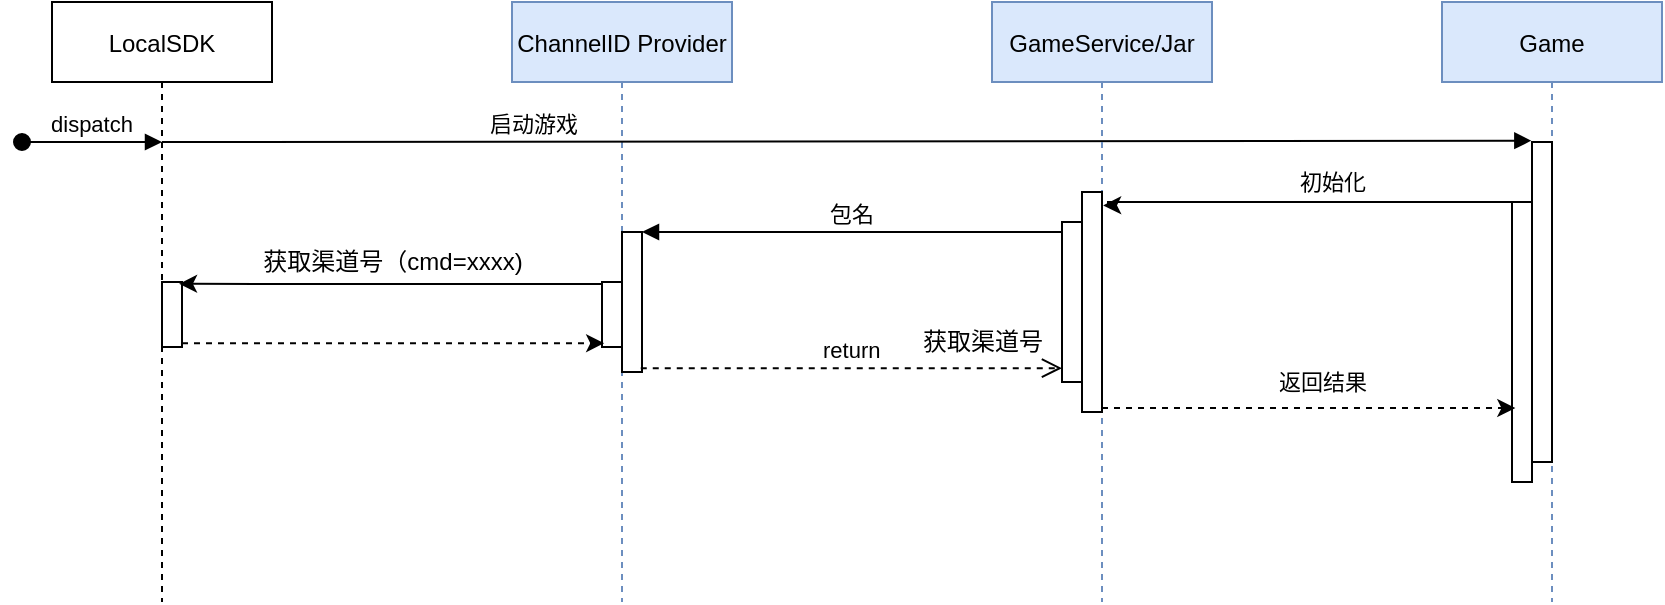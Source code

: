 <mxfile version="18.0.7" type="github">
  <diagram id="kgpKYQtTHZ0yAKxKKP6v" name="Page-1">
    <mxGraphModel dx="1160" dy="641" grid="1" gridSize="10" guides="1" tooltips="1" connect="1" arrows="1" fold="1" page="1" pageScale="1" pageWidth="850" pageHeight="1100" math="0" shadow="0">
      <root>
        <mxCell id="0" />
        <mxCell id="1" parent="0" />
        <mxCell id="3nuBFxr9cyL0pnOWT2aG-1" value="LocalSDK" style="shape=umlLifeline;perimeter=lifelinePerimeter;container=1;collapsible=0;recursiveResize=0;rounded=0;shadow=0;strokeWidth=1;" parent="1" vertex="1">
          <mxGeometry x="95" y="40" width="110" height="300" as="geometry" />
        </mxCell>
        <mxCell id="3nuBFxr9cyL0pnOWT2aG-3" value="dispatch" style="verticalAlign=bottom;startArrow=oval;endArrow=block;startSize=8;shadow=0;strokeWidth=1;" parent="3nuBFxr9cyL0pnOWT2aG-1" edge="1">
          <mxGeometry relative="1" as="geometry">
            <mxPoint x="-15" y="70" as="sourcePoint" />
            <mxPoint x="55" y="70" as="targetPoint" />
          </mxGeometry>
        </mxCell>
        <mxCell id="Ev-nZFd2LsLtF0jfBMwJ-7" value="" style="points=[];perimeter=orthogonalPerimeter;rounded=0;shadow=0;strokeWidth=1;" vertex="1" parent="3nuBFxr9cyL0pnOWT2aG-1">
          <mxGeometry x="55" y="140" width="10" height="32.5" as="geometry" />
        </mxCell>
        <mxCell id="3nuBFxr9cyL0pnOWT2aG-5" value="ChannelID Provider" style="shape=umlLifeline;perimeter=lifelinePerimeter;container=1;collapsible=0;recursiveResize=0;rounded=0;shadow=0;strokeWidth=1;fillColor=#dae8fc;strokeColor=#6c8ebf;" parent="1" vertex="1">
          <mxGeometry x="325" y="40" width="110" height="300" as="geometry" />
        </mxCell>
        <mxCell id="3nuBFxr9cyL0pnOWT2aG-4" value="" style="points=[];perimeter=orthogonalPerimeter;rounded=0;shadow=0;strokeWidth=1;" parent="3nuBFxr9cyL0pnOWT2aG-5" vertex="1">
          <mxGeometry x="55" y="115" width="10" height="70" as="geometry" />
        </mxCell>
        <mxCell id="Ev-nZFd2LsLtF0jfBMwJ-5" value="" style="points=[];perimeter=orthogonalPerimeter;rounded=0;shadow=0;strokeWidth=1;" vertex="1" parent="3nuBFxr9cyL0pnOWT2aG-5">
          <mxGeometry x="45" y="140" width="10" height="32.5" as="geometry" />
        </mxCell>
        <mxCell id="3nuBFxr9cyL0pnOWT2aG-8" value="启动游戏" style="verticalAlign=bottom;endArrow=block;entryX=-0.033;entryY=-0.004;shadow=0;strokeWidth=1;entryDx=0;entryDy=0;entryPerimeter=0;" parent="1" target="Ev-nZFd2LsLtF0jfBMwJ-13" edge="1">
          <mxGeometry x="-0.457" relative="1" as="geometry">
            <mxPoint x="150" y="110" as="sourcePoint" />
            <mxPoint as="offset" />
          </mxGeometry>
        </mxCell>
        <mxCell id="Ev-nZFd2LsLtF0jfBMwJ-1" value="GameService/Jar" style="shape=umlLifeline;perimeter=lifelinePerimeter;container=1;collapsible=0;recursiveResize=0;rounded=0;shadow=0;strokeWidth=1;fillColor=#dae8fc;strokeColor=#6c8ebf;" vertex="1" parent="1">
          <mxGeometry x="565" y="40" width="110" height="300" as="geometry" />
        </mxCell>
        <mxCell id="3nuBFxr9cyL0pnOWT2aG-6" value="" style="points=[];perimeter=orthogonalPerimeter;rounded=0;shadow=0;strokeWidth=1;" parent="Ev-nZFd2LsLtF0jfBMwJ-1" vertex="1">
          <mxGeometry x="45" y="95" width="10" height="110" as="geometry" />
        </mxCell>
        <mxCell id="Ev-nZFd2LsLtF0jfBMwJ-3" value="" style="points=[];perimeter=orthogonalPerimeter;rounded=0;shadow=0;strokeWidth=1;" vertex="1" parent="Ev-nZFd2LsLtF0jfBMwJ-1">
          <mxGeometry x="35" y="110" width="10" height="80" as="geometry" />
        </mxCell>
        <mxCell id="3nuBFxr9cyL0pnOWT2aG-10" value="return" style="verticalAlign=bottom;endArrow=open;dashed=1;endSize=8;exitX=0.938;exitY=0.973;shadow=0;strokeWidth=1;exitDx=0;exitDy=0;exitPerimeter=0;" parent="1" source="3nuBFxr9cyL0pnOWT2aG-4" target="Ev-nZFd2LsLtF0jfBMwJ-3" edge="1">
          <mxGeometry relative="1" as="geometry">
            <mxPoint x="585" y="209" as="targetPoint" />
          </mxGeometry>
        </mxCell>
        <mxCell id="3nuBFxr9cyL0pnOWT2aG-9" value="包名" style="verticalAlign=bottom;endArrow=block;entryX=1;entryY=0;shadow=0;strokeWidth=1;" parent="1" source="Ev-nZFd2LsLtF0jfBMwJ-3" target="3nuBFxr9cyL0pnOWT2aG-4" edge="1">
          <mxGeometry relative="1" as="geometry">
            <mxPoint x="230" y="200" as="sourcePoint" />
          </mxGeometry>
        </mxCell>
        <mxCell id="Ev-nZFd2LsLtF0jfBMwJ-4" value="获取渠道号" style="text;html=1;align=center;verticalAlign=middle;resizable=0;points=[];autosize=1;strokeColor=none;fillColor=none;" vertex="1" parent="1">
          <mxGeometry x="520" y="200" width="80" height="20" as="geometry" />
        </mxCell>
        <mxCell id="Ev-nZFd2LsLtF0jfBMwJ-6" style="edgeStyle=orthogonalEdgeStyle;rounded=0;orthogonalLoop=1;jettySize=auto;html=1;entryX=0.852;entryY=0.028;entryDx=0;entryDy=0;entryPerimeter=0;" edge="1" parent="1" source="Ev-nZFd2LsLtF0jfBMwJ-5" target="Ev-nZFd2LsLtF0jfBMwJ-7">
          <mxGeometry relative="1" as="geometry">
            <Array as="points">
              <mxPoint x="270" y="181" />
              <mxPoint x="270" y="181" />
            </Array>
          </mxGeometry>
        </mxCell>
        <mxCell id="Ev-nZFd2LsLtF0jfBMwJ-8" style="edgeStyle=orthogonalEdgeStyle;rounded=0;orthogonalLoop=1;jettySize=auto;html=1;entryX=0.11;entryY=0.942;entryDx=0;entryDy=0;entryPerimeter=0;dashed=1;" edge="1" parent="1" source="Ev-nZFd2LsLtF0jfBMwJ-7" target="Ev-nZFd2LsLtF0jfBMwJ-5">
          <mxGeometry relative="1" as="geometry">
            <Array as="points">
              <mxPoint x="265" y="210" />
            </Array>
          </mxGeometry>
        </mxCell>
        <mxCell id="Ev-nZFd2LsLtF0jfBMwJ-9" value="获取渠道号（cmd=xxxx)&lt;br&gt;" style="text;html=1;align=center;verticalAlign=middle;resizable=0;points=[];autosize=1;strokeColor=none;fillColor=none;" vertex="1" parent="1">
          <mxGeometry x="190" y="160" width="150" height="20" as="geometry" />
        </mxCell>
        <mxCell id="Ev-nZFd2LsLtF0jfBMwJ-12" value="Game" style="shape=umlLifeline;perimeter=lifelinePerimeter;container=1;collapsible=0;recursiveResize=0;rounded=0;shadow=0;strokeWidth=1;fillColor=#dae8fc;strokeColor=#6c8ebf;" vertex="1" parent="1">
          <mxGeometry x="790" y="40" width="110" height="300" as="geometry" />
        </mxCell>
        <mxCell id="Ev-nZFd2LsLtF0jfBMwJ-13" value="" style="points=[];perimeter=orthogonalPerimeter;rounded=0;shadow=0;strokeWidth=1;" vertex="1" parent="Ev-nZFd2LsLtF0jfBMwJ-12">
          <mxGeometry x="45" y="70" width="10" height="160" as="geometry" />
        </mxCell>
        <mxCell id="Ev-nZFd2LsLtF0jfBMwJ-14" value="" style="points=[];perimeter=orthogonalPerimeter;rounded=0;shadow=0;strokeWidth=1;" vertex="1" parent="Ev-nZFd2LsLtF0jfBMwJ-12">
          <mxGeometry x="35" y="100" width="10" height="140" as="geometry" />
        </mxCell>
        <mxCell id="Ev-nZFd2LsLtF0jfBMwJ-15" style="edgeStyle=orthogonalEdgeStyle;rounded=0;orthogonalLoop=1;jettySize=auto;html=1;entryX=1.057;entryY=0.061;entryDx=0;entryDy=0;entryPerimeter=0;" edge="1" parent="1" source="Ev-nZFd2LsLtF0jfBMwJ-14" target="3nuBFxr9cyL0pnOWT2aG-6">
          <mxGeometry relative="1" as="geometry">
            <mxPoint x="623" y="160" as="targetPoint" />
            <Array as="points">
              <mxPoint x="623" y="140" />
              <mxPoint x="623" y="142" />
            </Array>
          </mxGeometry>
        </mxCell>
        <mxCell id="Ev-nZFd2LsLtF0jfBMwJ-17" value="初始化" style="edgeLabel;html=1;align=center;verticalAlign=middle;resizable=0;points=[];" vertex="1" connectable="0" parent="Ev-nZFd2LsLtF0jfBMwJ-15">
          <mxGeometry x="-0.12" y="-2" relative="1" as="geometry">
            <mxPoint y="-8" as="offset" />
          </mxGeometry>
        </mxCell>
        <mxCell id="Ev-nZFd2LsLtF0jfBMwJ-16" style="edgeStyle=orthogonalEdgeStyle;rounded=0;orthogonalLoop=1;jettySize=auto;html=1;entryX=0.167;entryY=0.736;entryDx=0;entryDy=0;entryPerimeter=0;dashed=1;" edge="1" parent="1" source="3nuBFxr9cyL0pnOWT2aG-6" target="Ev-nZFd2LsLtF0jfBMwJ-14">
          <mxGeometry relative="1" as="geometry">
            <Array as="points">
              <mxPoint x="670" y="243" />
              <mxPoint x="670" y="243" />
            </Array>
          </mxGeometry>
        </mxCell>
        <mxCell id="Ev-nZFd2LsLtF0jfBMwJ-18" value="返回结果" style="edgeLabel;html=1;align=center;verticalAlign=middle;resizable=0;points=[];" vertex="1" connectable="0" parent="Ev-nZFd2LsLtF0jfBMwJ-16">
          <mxGeometry x="0.112" y="1" relative="1" as="geometry">
            <mxPoint x="-5" y="-12" as="offset" />
          </mxGeometry>
        </mxCell>
      </root>
    </mxGraphModel>
  </diagram>
</mxfile>
